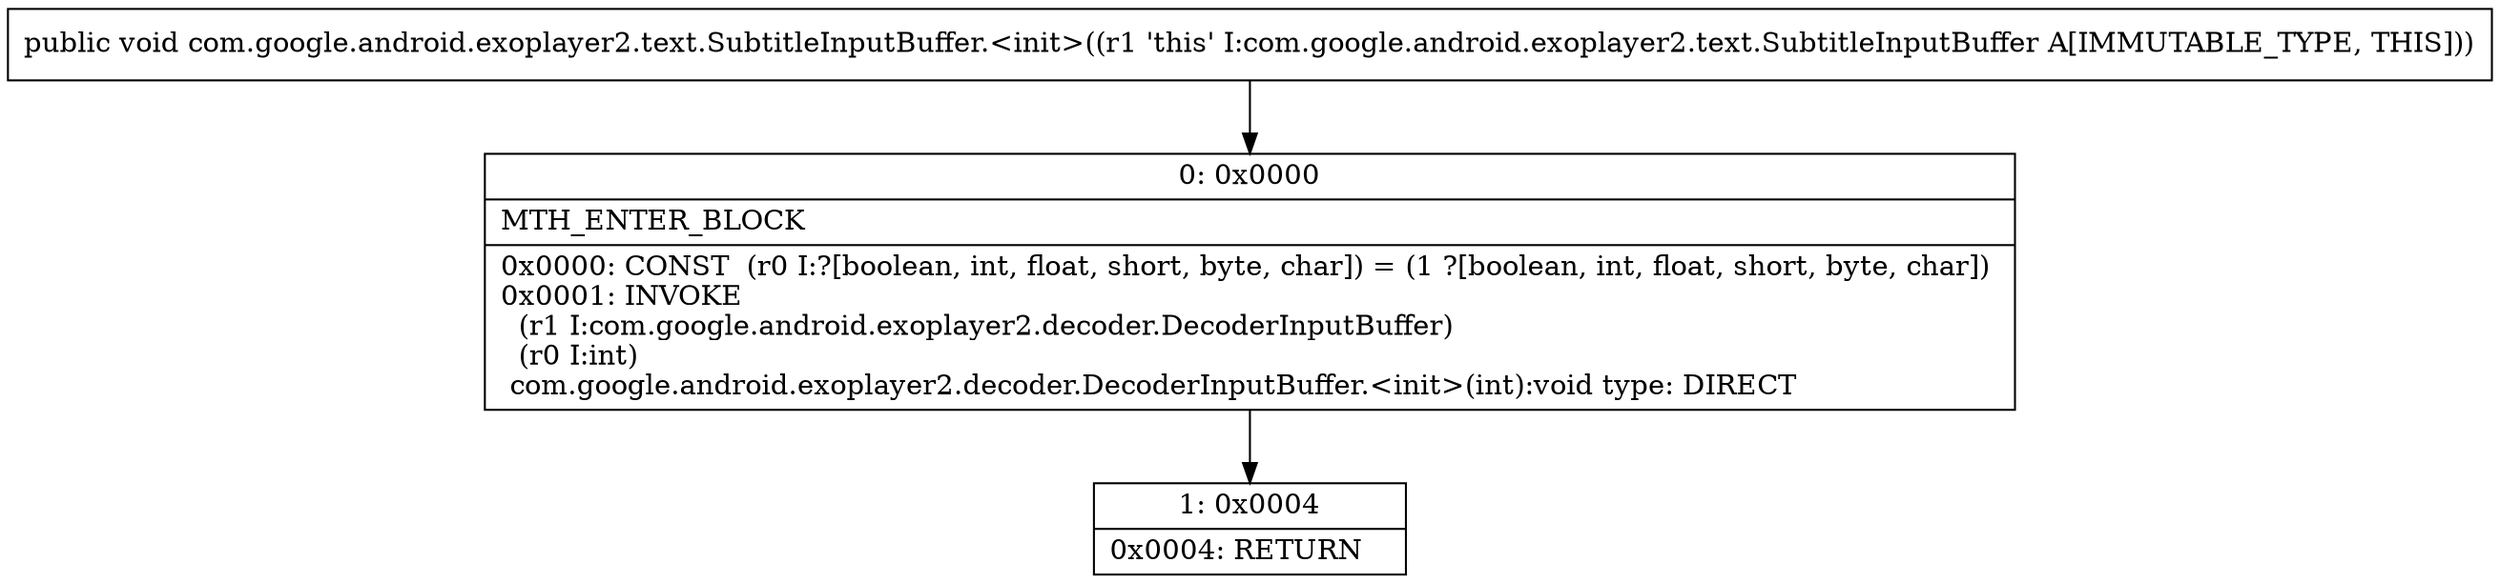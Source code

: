 digraph "CFG forcom.google.android.exoplayer2.text.SubtitleInputBuffer.\<init\>()V" {
Node_0 [shape=record,label="{0\:\ 0x0000|MTH_ENTER_BLOCK\l|0x0000: CONST  (r0 I:?[boolean, int, float, short, byte, char]) = (1 ?[boolean, int, float, short, byte, char]) \l0x0001: INVOKE  \l  (r1 I:com.google.android.exoplayer2.decoder.DecoderInputBuffer)\l  (r0 I:int)\l com.google.android.exoplayer2.decoder.DecoderInputBuffer.\<init\>(int):void type: DIRECT \l}"];
Node_1 [shape=record,label="{1\:\ 0x0004|0x0004: RETURN   \l}"];
MethodNode[shape=record,label="{public void com.google.android.exoplayer2.text.SubtitleInputBuffer.\<init\>((r1 'this' I:com.google.android.exoplayer2.text.SubtitleInputBuffer A[IMMUTABLE_TYPE, THIS])) }"];
MethodNode -> Node_0;
Node_0 -> Node_1;
}

